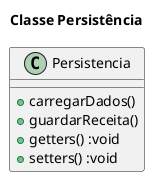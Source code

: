 @startuml
title Classe Persistência

class Persistencia {
  + carregarDados()
  + guardarReceita()
  +getters() :void
  +setters() :void 
}
@enduml
